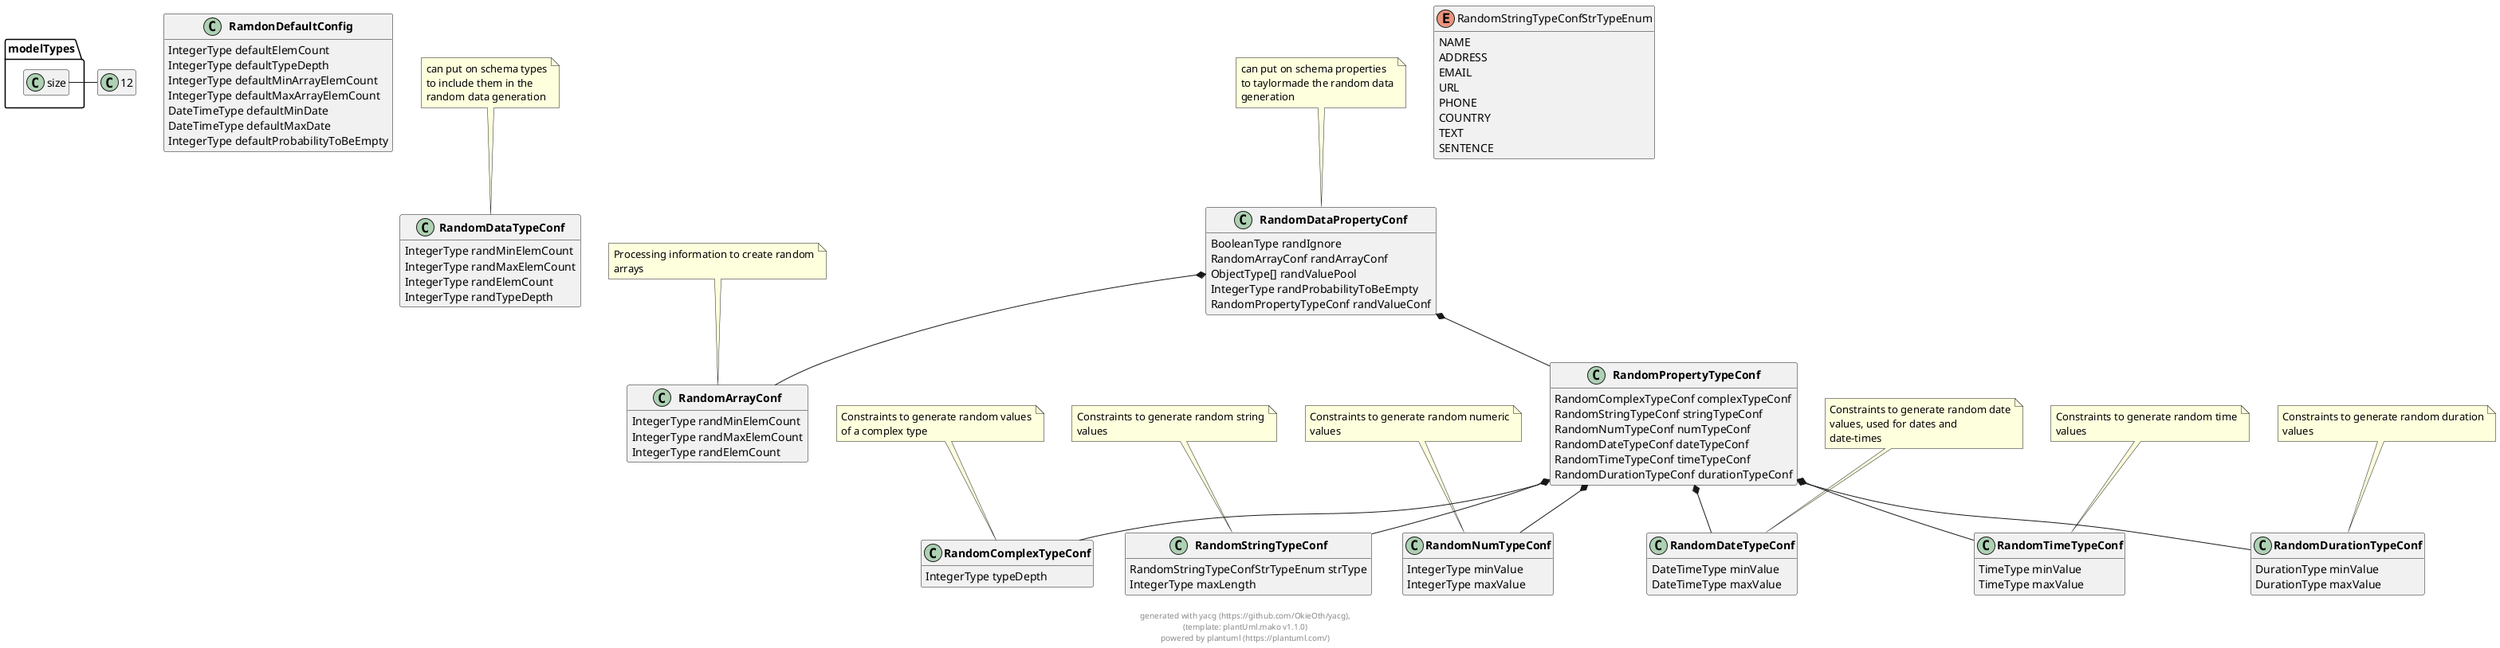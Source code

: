 
@startuml
hide empty methods
hide empty fields

modelTypes.size = 12


class "**RamdonDefaultConfig**" as RamdonDefaultConfig {
        IntegerType defaultElemCount
        IntegerType defaultTypeDepth
        IntegerType defaultMinArrayElemCount
        IntegerType defaultMaxArrayElemCount
        DateTimeType defaultMinDate
        DateTimeType defaultMaxDate
        IntegerType defaultProbabilityToBeEmpty
}

 

class "**RandomDataTypeConf**" as RandomDataTypeConf {
        IntegerType randMinElemCount
        IntegerType randMaxElemCount
        IntegerType randElemCount
        IntegerType randTypeDepth
}
note top: can put on schema types\nto include them in the\nrandom data generation

 

class "**RandomDataPropertyConf**" as RandomDataPropertyConf {
        BooleanType randIgnore
        RandomArrayConf randArrayConf
        ObjectType[] randValuePool
        IntegerType randProbabilityToBeEmpty
        RandomPropertyTypeConf randValueConf
}
note top: can put on schema properties\nto taylormade the random data\ngeneration

 

class "**RandomArrayConf**" as RandomArrayConf {
        IntegerType randMinElemCount
        IntegerType randMaxElemCount
        IntegerType randElemCount
}
note top: Processing information to create random\narrays

 

class "**RandomPropertyTypeConf**" as RandomPropertyTypeConf {
        RandomComplexTypeConf complexTypeConf
        RandomStringTypeConf stringTypeConf
        RandomNumTypeConf numTypeConf
        RandomDateTypeConf dateTypeConf
        RandomTimeTypeConf timeTypeConf
        RandomDurationTypeConf durationTypeConf
}

 

class "**RandomComplexTypeConf**" as RandomComplexTypeConf {
        IntegerType typeDepth
}
note top: Constraints to generate random values\nof a complex type

 

class "**RandomStringTypeConf**" as RandomStringTypeConf {
        RandomStringTypeConfStrTypeEnum strType
        IntegerType maxLength
}
note top: Constraints to generate random string\nvalues

 

class "**RandomNumTypeConf**" as RandomNumTypeConf {
        IntegerType minValue
        IntegerType maxValue
}
note top: Constraints to generate random numeric\nvalues

 

class "**RandomDateTypeConf**" as RandomDateTypeConf {
        DateTimeType minValue
        DateTimeType maxValue
}
note top: Constraints to generate random date\nvalues, used for dates and\ndate-times

 

class "**RandomTimeTypeConf**" as RandomTimeTypeConf {
        TimeType minValue
        TimeType maxValue
}
note top: Constraints to generate random time\nvalues

 

class "**RandomDurationTypeConf**" as RandomDurationTypeConf {
        DurationType minValue
        DurationType maxValue
}
note top: Constraints to generate random duration\nvalues

 

enum "RandomStringTypeConfStrTypeEnum" as RandomStringTypeConfStrTypeEnum {
    NAME
    ADDRESS
    EMAIL
    URL
    PHONE
    COUNTRY
    TEXT
    SENTENCE
}


    







    




    

RandomDataPropertyConf  *--  RandomArrayConf



RandomDataPropertyConf  *--  RandomPropertyTypeConf

    



    
RandomPropertyTypeConf  *--  RandomComplexTypeConf

RandomPropertyTypeConf  *--  RandomStringTypeConf

RandomPropertyTypeConf  *--  RandomNumTypeConf

RandomPropertyTypeConf  *--  RandomDateTypeConf

RandomPropertyTypeConf  *--  RandomTimeTypeConf

RandomPropertyTypeConf  *--  RandomDurationTypeConf

    

    


    


    


    


    


    

footer \ngenerated with yacg (https://github.com/OkieOth/yacg),\n(template: plantUml.mako v1.1.0)\npowered by plantuml (https://plantuml.com/)
@enduml